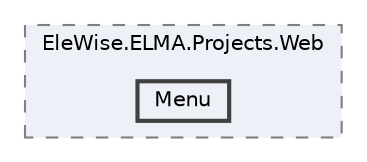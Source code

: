 digraph "Web/Modules/EleWise.ELMA.Projects.Web/Menu"
{
 // LATEX_PDF_SIZE
  bgcolor="transparent";
  edge [fontname=Helvetica,fontsize=10,labelfontname=Helvetica,labelfontsize=10];
  node [fontname=Helvetica,fontsize=10,shape=box,height=0.2,width=0.4];
  compound=true
  subgraph clusterdir_23a6f94d21080c87fc1e38cbb81deb77 {
    graph [ bgcolor="#edf0f7", pencolor="grey50", label="EleWise.ELMA.Projects.Web", fontname=Helvetica,fontsize=10 style="filled,dashed", URL="dir_23a6f94d21080c87fc1e38cbb81deb77.html",tooltip=""]
  dir_68affde2268883cf4484b987637b0f31 [label="Menu", fillcolor="#edf0f7", color="grey25", style="filled,bold", URL="dir_68affde2268883cf4484b987637b0f31.html",tooltip=""];
  }
}
